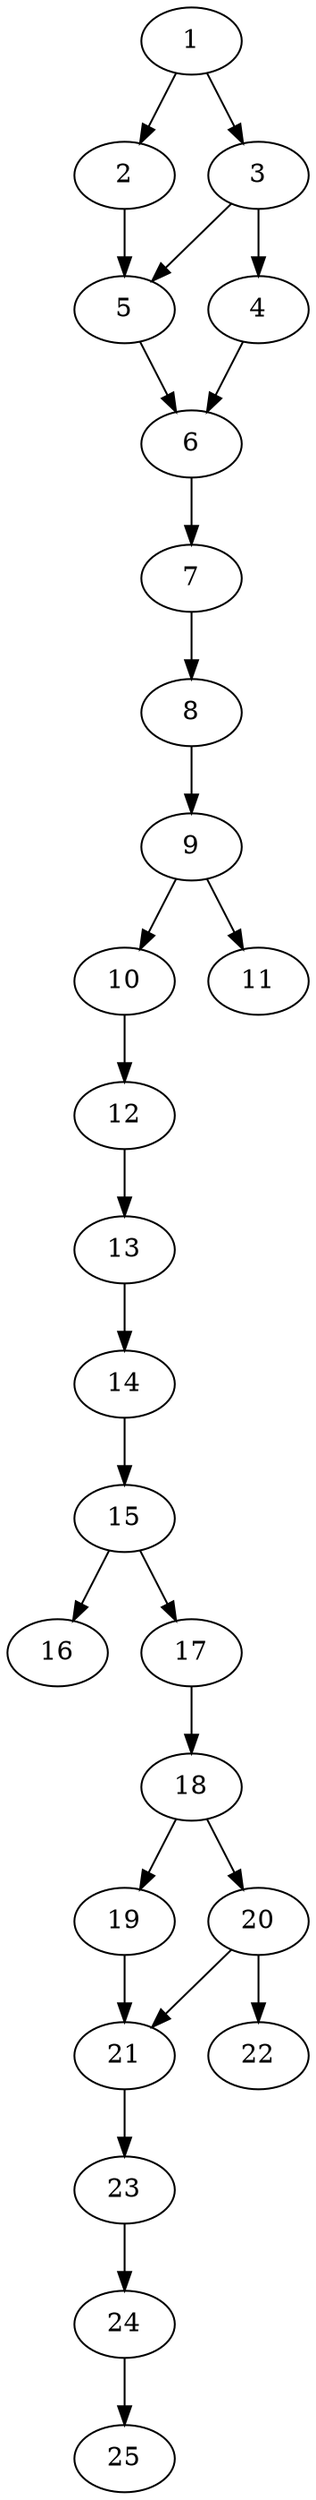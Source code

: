 // DAG automatically generated by daggen at Thu Oct  3 14:00:40 2019
// ./daggen --dot -n 25 --ccr 0.4 --fat 0.3 --regular 0.9 --density 0.7 --mindata 5242880 --maxdata 52428800 
digraph G {
  1 [size="104855040", alpha="0.03", expect_size="41942016"] 
  1 -> 2 [size ="41942016"]
  1 -> 3 [size ="41942016"]
  2 [size="25684480", alpha="0.12", expect_size="10273792"] 
  2 -> 5 [size ="10273792"]
  3 [size="61760000", alpha="0.06", expect_size="24704000"] 
  3 -> 4 [size ="24704000"]
  3 -> 5 [size ="24704000"]
  4 [size="45527040", alpha="0.13", expect_size="18210816"] 
  4 -> 6 [size ="18210816"]
  5 [size="100574720", alpha="0.11", expect_size="40229888"] 
  5 -> 6 [size ="40229888"]
  6 [size="19919360", alpha="0.16", expect_size="7967744"] 
  6 -> 7 [size ="7967744"]
  7 [size="68021760", alpha="0.05", expect_size="27208704"] 
  7 -> 8 [size ="27208704"]
  8 [size="89753600", alpha="0.05", expect_size="35901440"] 
  8 -> 9 [size ="35901440"]
  9 [size="67622400", alpha="0.16", expect_size="27048960"] 
  9 -> 10 [size ="27048960"]
  9 -> 11 [size ="27048960"]
  10 [size="50429440", alpha="0.01", expect_size="20171776"] 
  10 -> 12 [size ="20171776"]
  11 [size="19955200", alpha="0.07", expect_size="7982080"] 
  12 [size="37534720", alpha="0.01", expect_size="15013888"] 
  12 -> 13 [size ="15013888"]
  13 [size="108067840", alpha="0.04", expect_size="43227136"] 
  13 -> 14 [size ="43227136"]
  14 [size="26442240", alpha="0.19", expect_size="10576896"] 
  14 -> 15 [size ="10576896"]
  15 [size="103761920", alpha="0.05", expect_size="41504768"] 
  15 -> 16 [size ="41504768"]
  15 -> 17 [size ="41504768"]
  16 [size="51804160", alpha="0.18", expect_size="20721664"] 
  17 [size="29893120", alpha="0.02", expect_size="11957248"] 
  17 -> 18 [size ="11957248"]
  18 [size="57187840", alpha="0.13", expect_size="22875136"] 
  18 -> 19 [size ="22875136"]
  18 -> 20 [size ="22875136"]
  19 [size="88862720", alpha="0.10", expect_size="35545088"] 
  19 -> 21 [size ="35545088"]
  20 [size="66280960", alpha="0.12", expect_size="26512384"] 
  20 -> 21 [size ="26512384"]
  20 -> 22 [size ="26512384"]
  21 [size="74237440", alpha="0.09", expect_size="29694976"] 
  21 -> 23 [size ="29694976"]
  22 [size="115087360", alpha="0.09", expect_size="46034944"] 
  23 [size="118763520", alpha="0.17", expect_size="47505408"] 
  23 -> 24 [size ="47505408"]
  24 [size="26805760", alpha="0.11", expect_size="10722304"] 
  24 -> 25 [size ="10722304"]
  25 [size="23592960", alpha="0.19", expect_size="9437184"] 
}
